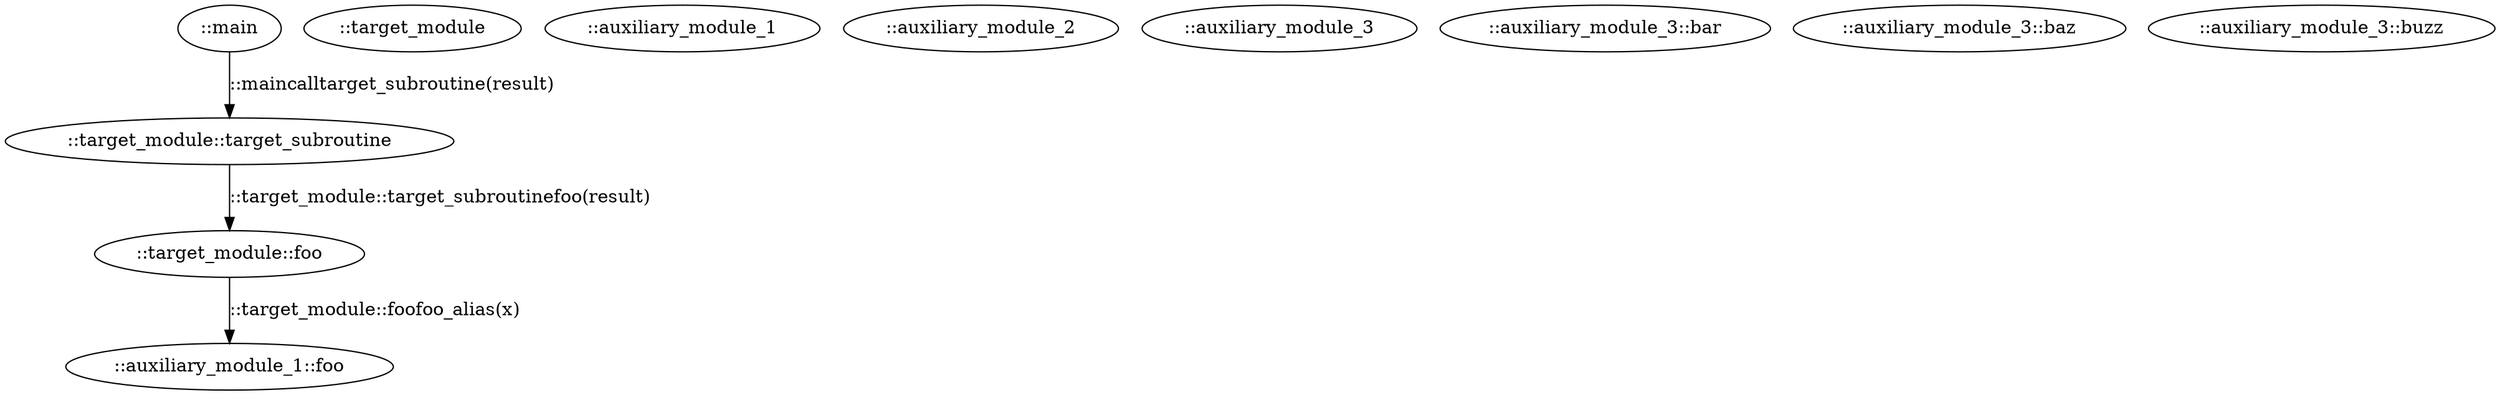 digraph G {
0[label="::auxiliary_module_1::foo"];
1[label="::target_module"];
2[label="::target_module::foo"];
3[label="::target_module::target_subroutine"];
4[label="::auxiliary_module_1"];
5[label="::auxiliary_module_2"];
6[label="::main"];
7[label="::auxiliary_module_3"];
8[label="::auxiliary_module_3::bar"];
9[label="::auxiliary_module_3::baz"];
10[label="::auxiliary_module_3::buzz"];
3->2 [label="::target_module::target_subroutinefoo(result)"];
2->0 [label="::target_module::foofoo_alias(x)"];
6->3 [label="::maincalltarget_subroutine(result)"];
}
